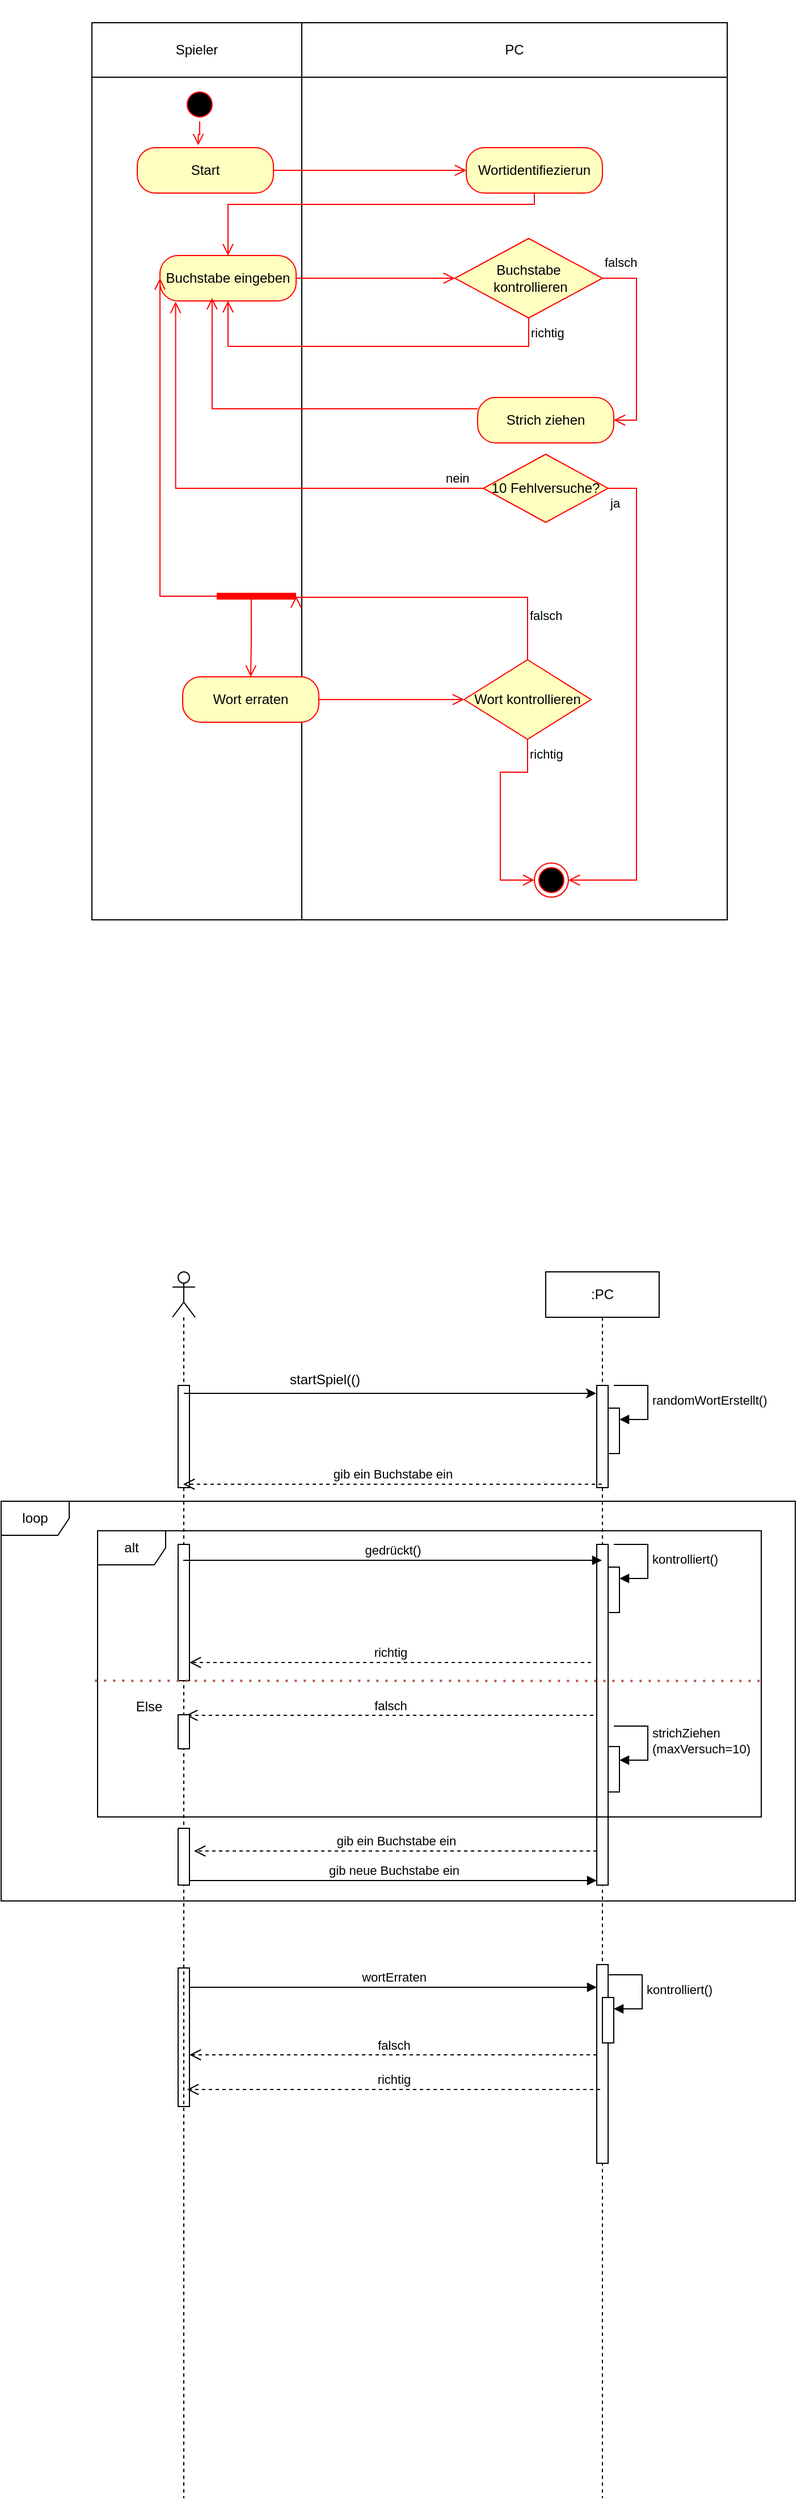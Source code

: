 <mxfile version="24.8.0">
  <diagram name="Sayfa -1" id="iScw7KTplINsJfF3ByA9">
    <mxGraphModel dx="338" dy="552" grid="1" gridSize="10" guides="1" tooltips="1" connect="1" arrows="1" fold="1" page="1" pageScale="1" pageWidth="827" pageHeight="1169" math="0" shadow="0">
      <root>
        <mxCell id="0" />
        <mxCell id="1" parent="0" />
        <mxCell id="SlZBRCtrslSZPi-aYwlS-21" value="" style="shape=table;html=1;whiteSpace=wrap;startSize=20;container=1;collapsible=0;childLayout=tableLayout;fillColor=none;swimlaneFillColor=#ffffff;strokeColor=none;" vertex="1" parent="1">
          <mxGeometry x="80" y="80" width="560" height="810" as="geometry" />
        </mxCell>
        <mxCell id="SlZBRCtrslSZPi-aYwlS-22" value="" style="shape=partialRectangle;html=1;whiteSpace=wrap;collapsible=0;dropTarget=0;pointerEvents=0;fillColor=none;top=0;left=0;bottom=0;right=0;points=[[0,0.5],[1,0.5]];portConstraint=eastwest;strokeColor=none;" vertex="1" parent="SlZBRCtrslSZPi-aYwlS-21">
          <mxGeometry y="20" width="560" height="48" as="geometry" />
        </mxCell>
        <mxCell id="SlZBRCtrslSZPi-aYwlS-24" value="Spieler" style="shape=partialRectangle;html=1;whiteSpace=wrap;connectable=0;fillColor=none;top=1;left=1;bottom=1;right=1;overflow=hidden;" vertex="1" parent="SlZBRCtrslSZPi-aYwlS-22">
          <mxGeometry width="185" height="48" as="geometry">
            <mxRectangle width="185" height="48" as="alternateBounds" />
          </mxGeometry>
        </mxCell>
        <mxCell id="SlZBRCtrslSZPi-aYwlS-25" value="PC" style="shape=partialRectangle;html=1;whiteSpace=wrap;connectable=0;fillColor=none;top=1;left=1;bottom=1;right=1;overflow=hidden;" vertex="1" parent="SlZBRCtrslSZPi-aYwlS-22">
          <mxGeometry x="185" width="375" height="48" as="geometry">
            <mxRectangle width="375" height="48" as="alternateBounds" />
          </mxGeometry>
        </mxCell>
        <mxCell id="SlZBRCtrslSZPi-aYwlS-26" value="" style="shape=partialRectangle;html=1;whiteSpace=wrap;collapsible=0;dropTarget=0;pointerEvents=0;fillColor=none;top=1;left=1;bottom=1;right=1;points=[[0,0.5],[1,0.5]];portConstraint=eastwest;" vertex="1" parent="SlZBRCtrslSZPi-aYwlS-21">
          <mxGeometry y="68" width="560" height="742" as="geometry" />
        </mxCell>
        <mxCell id="SlZBRCtrslSZPi-aYwlS-28" value="" style="shape=partialRectangle;html=1;whiteSpace=wrap;connectable=0;fillColor=none;top=1;left=1;bottom=1;right=1;overflow=hidden;" vertex="1" parent="SlZBRCtrslSZPi-aYwlS-26">
          <mxGeometry width="185" height="742" as="geometry">
            <mxRectangle width="185" height="742" as="alternateBounds" />
          </mxGeometry>
        </mxCell>
        <mxCell id="SlZBRCtrslSZPi-aYwlS-29" value="" style="shape=partialRectangle;html=1;whiteSpace=wrap;connectable=0;fillColor=none;top=1;left=1;bottom=1;right=1;overflow=hidden;" vertex="1" parent="SlZBRCtrslSZPi-aYwlS-26">
          <mxGeometry x="185" width="375" height="742" as="geometry">
            <mxRectangle width="375" height="742" as="alternateBounds" />
          </mxGeometry>
        </mxCell>
        <mxCell id="SlZBRCtrslSZPi-aYwlS-34" value="" style="ellipse;html=1;shape=startState;fillColor=#000000;strokeColor=#ff0000;" vertex="1" parent="1">
          <mxGeometry x="160" y="157" width="30" height="30" as="geometry" />
        </mxCell>
        <mxCell id="SlZBRCtrslSZPi-aYwlS-35" value="" style="edgeStyle=orthogonalEdgeStyle;html=1;verticalAlign=bottom;endArrow=open;endSize=8;strokeColor=#ff0000;rounded=0;entryX=0.448;entryY=-0.052;entryDx=0;entryDy=0;entryPerimeter=0;" edge="1" source="SlZBRCtrslSZPi-aYwlS-34" parent="1" target="SlZBRCtrslSZPi-aYwlS-36">
          <mxGeometry relative="1" as="geometry">
            <mxPoint x="175" y="247" as="targetPoint" />
          </mxGeometry>
        </mxCell>
        <mxCell id="SlZBRCtrslSZPi-aYwlS-36" value="Start" style="rounded=1;whiteSpace=wrap;html=1;arcSize=40;fontColor=#000000;fillColor=#ffffc0;strokeColor=#ff0000;" vertex="1" parent="1">
          <mxGeometry x="120" y="210" width="120" height="40" as="geometry" />
        </mxCell>
        <mxCell id="SlZBRCtrslSZPi-aYwlS-37" value="" style="edgeStyle=orthogonalEdgeStyle;html=1;verticalAlign=bottom;endArrow=open;endSize=8;strokeColor=#ff0000;rounded=0;" edge="1" source="SlZBRCtrslSZPi-aYwlS-36" parent="1" target="SlZBRCtrslSZPi-aYwlS-38">
          <mxGeometry relative="1" as="geometry">
            <mxPoint x="180" y="310" as="targetPoint" />
          </mxGeometry>
        </mxCell>
        <mxCell id="SlZBRCtrslSZPi-aYwlS-38" value="Wortidentifiezierun" style="rounded=1;whiteSpace=wrap;html=1;arcSize=40;fontColor=#000000;fillColor=#ffffc0;strokeColor=#ff0000;" vertex="1" parent="1">
          <mxGeometry x="410" y="210" width="120" height="40" as="geometry" />
        </mxCell>
        <mxCell id="SlZBRCtrslSZPi-aYwlS-39" value="" style="edgeStyle=orthogonalEdgeStyle;html=1;verticalAlign=bottom;endArrow=open;endSize=8;strokeColor=#ff0000;rounded=0;" edge="1" source="SlZBRCtrslSZPi-aYwlS-38" parent="1" target="SlZBRCtrslSZPi-aYwlS-40">
          <mxGeometry relative="1" as="geometry">
            <mxPoint x="470" y="310" as="targetPoint" />
            <Array as="points">
              <mxPoint x="470" y="260" />
              <mxPoint x="200" y="260" />
            </Array>
          </mxGeometry>
        </mxCell>
        <mxCell id="SlZBRCtrslSZPi-aYwlS-40" value="Buchstabe eingeben" style="rounded=1;whiteSpace=wrap;html=1;arcSize=40;fontColor=#000000;fillColor=#ffffc0;strokeColor=#ff0000;" vertex="1" parent="1">
          <mxGeometry x="140" y="305" width="120" height="40" as="geometry" />
        </mxCell>
        <mxCell id="SlZBRCtrslSZPi-aYwlS-41" value="" style="edgeStyle=orthogonalEdgeStyle;html=1;verticalAlign=bottom;endArrow=open;endSize=8;strokeColor=#ff0000;rounded=0;entryX=0;entryY=0.5;entryDx=0;entryDy=0;" edge="1" source="SlZBRCtrslSZPi-aYwlS-40" parent="1" target="SlZBRCtrslSZPi-aYwlS-42">
          <mxGeometry relative="1" as="geometry">
            <mxPoint x="200" y="405" as="targetPoint" />
          </mxGeometry>
        </mxCell>
        <mxCell id="SlZBRCtrslSZPi-aYwlS-42" value="Buchstabe&lt;div&gt;&amp;nbsp;kontrollieren&lt;/div&gt;" style="rhombus;whiteSpace=wrap;html=1;fontColor=#000000;fillColor=#ffffc0;strokeColor=#ff0000;" vertex="1" parent="1">
          <mxGeometry x="400" y="290" width="130" height="70" as="geometry" />
        </mxCell>
        <mxCell id="SlZBRCtrslSZPi-aYwlS-43" value="falsch" style="edgeStyle=orthogonalEdgeStyle;html=1;align=left;verticalAlign=bottom;endArrow=open;endSize=8;strokeColor=#ff0000;rounded=0;entryX=1;entryY=0.5;entryDx=0;entryDy=0;exitX=1;exitY=0.5;exitDx=0;exitDy=0;" edge="1" source="SlZBRCtrslSZPi-aYwlS-42" parent="1" target="SlZBRCtrslSZPi-aYwlS-45">
          <mxGeometry x="-1" y="5" relative="1" as="geometry">
            <mxPoint x="560" y="390" as="targetPoint" />
            <Array as="points">
              <mxPoint x="560" y="325" />
              <mxPoint x="560" y="450" />
            </Array>
            <mxPoint as="offset" />
          </mxGeometry>
        </mxCell>
        <mxCell id="SlZBRCtrslSZPi-aYwlS-44" value="richtig" style="edgeStyle=orthogonalEdgeStyle;html=1;align=left;verticalAlign=top;endArrow=open;endSize=8;strokeColor=#ff0000;rounded=0;entryX=0.5;entryY=1;entryDx=0;entryDy=0;" edge="1" source="SlZBRCtrslSZPi-aYwlS-42" parent="1" target="SlZBRCtrslSZPi-aYwlS-40">
          <mxGeometry x="-1" relative="1" as="geometry">
            <mxPoint x="440" y="415" as="targetPoint" />
            <Array as="points">
              <mxPoint x="465" y="385" />
              <mxPoint x="200" y="385" />
            </Array>
          </mxGeometry>
        </mxCell>
        <mxCell id="SlZBRCtrslSZPi-aYwlS-45" value="Strich ziehen" style="rounded=1;whiteSpace=wrap;html=1;arcSize=40;fontColor=#000000;fillColor=#ffffc0;strokeColor=#ff0000;" vertex="1" parent="1">
          <mxGeometry x="420" y="430" width="120" height="40" as="geometry" />
        </mxCell>
        <mxCell id="SlZBRCtrslSZPi-aYwlS-48" value="" style="edgeStyle=orthogonalEdgeStyle;html=1;align=left;verticalAlign=bottom;endArrow=open;endSize=8;strokeColor=#ff0000;rounded=0;exitX=0;exitY=0.5;exitDx=0;exitDy=0;entryX=0;entryY=0.5;entryDx=0;entryDy=0;exitPerimeter=0;" edge="1" source="SlZBRCtrslSZPi-aYwlS-60" parent="1" target="SlZBRCtrslSZPi-aYwlS-40">
          <mxGeometry x="-1" relative="1" as="geometry">
            <mxPoint x="340" y="430" as="targetPoint" />
            <mxPoint x="160" y="430" as="sourcePoint" />
            <Array as="points">
              <mxPoint x="140" y="605" />
            </Array>
          </mxGeometry>
        </mxCell>
        <mxCell id="SlZBRCtrslSZPi-aYwlS-49" value="" style="edgeStyle=orthogonalEdgeStyle;html=1;align=left;verticalAlign=top;endArrow=open;endSize=8;strokeColor=#ff0000;rounded=0;entryX=0.5;entryY=0;entryDx=0;entryDy=0;exitX=0.435;exitY=0.49;exitDx=0;exitDy=0;exitPerimeter=0;" edge="1" source="SlZBRCtrslSZPi-aYwlS-60" parent="1" target="SlZBRCtrslSZPi-aYwlS-50">
          <mxGeometry x="-1" relative="1" as="geometry">
            <mxPoint x="230" y="500" as="targetPoint" />
            <mxPoint x="230" y="440" as="sourcePoint" />
          </mxGeometry>
        </mxCell>
        <mxCell id="SlZBRCtrslSZPi-aYwlS-50" value="Wort erraten" style="rounded=1;whiteSpace=wrap;html=1;arcSize=40;fontColor=#000000;fillColor=#ffffc0;strokeColor=#ff0000;" vertex="1" parent="1">
          <mxGeometry x="160" y="676" width="120" height="40" as="geometry" />
        </mxCell>
        <mxCell id="SlZBRCtrslSZPi-aYwlS-51" value="" style="edgeStyle=orthogonalEdgeStyle;html=1;verticalAlign=bottom;endArrow=open;endSize=8;strokeColor=#ff0000;rounded=0;entryX=0;entryY=0.5;entryDx=0;entryDy=0;" edge="1" source="SlZBRCtrslSZPi-aYwlS-50" parent="1" target="SlZBRCtrslSZPi-aYwlS-52">
          <mxGeometry relative="1" as="geometry">
            <mxPoint x="220" y="600" as="targetPoint" />
          </mxGeometry>
        </mxCell>
        <mxCell id="SlZBRCtrslSZPi-aYwlS-52" value="Wort kontrollieren" style="rhombus;whiteSpace=wrap;html=1;fontColor=#000000;fillColor=#ffffc0;strokeColor=#ff0000;" vertex="1" parent="1">
          <mxGeometry x="408" y="661" width="112" height="70" as="geometry" />
        </mxCell>
        <mxCell id="SlZBRCtrslSZPi-aYwlS-53" value="falsch" style="edgeStyle=orthogonalEdgeStyle;html=1;align=left;verticalAlign=bottom;endArrow=open;endSize=8;strokeColor=#ff0000;rounded=0;entryX=1;entryY=0.5;entryDx=0;entryDy=0;exitX=0.5;exitY=0;exitDx=0;exitDy=0;entryPerimeter=0;" edge="1" source="SlZBRCtrslSZPi-aYwlS-52" parent="1" target="SlZBRCtrslSZPi-aYwlS-60">
          <mxGeometry x="-0.765" relative="1" as="geometry">
            <mxPoint x="270" y="420" as="targetPoint" />
            <Array as="points">
              <mxPoint x="464" y="606" />
            </Array>
            <mxPoint as="offset" />
          </mxGeometry>
        </mxCell>
        <mxCell id="SlZBRCtrslSZPi-aYwlS-54" value="richtig" style="edgeStyle=orthogonalEdgeStyle;html=1;align=left;verticalAlign=top;endArrow=open;endSize=8;strokeColor=#ff0000;rounded=0;entryX=0;entryY=0.5;entryDx=0;entryDy=0;exitX=0.5;exitY=1;exitDx=0;exitDy=0;" edge="1" source="SlZBRCtrslSZPi-aYwlS-52" parent="1">
          <mxGeometry x="-1" relative="1" as="geometry">
            <mxPoint x="470" y="855" as="targetPoint" />
            <Array as="points">
              <mxPoint x="464" y="760" />
              <mxPoint x="440" y="760" />
              <mxPoint x="440" y="855" />
            </Array>
          </mxGeometry>
        </mxCell>
        <mxCell id="SlZBRCtrslSZPi-aYwlS-55" value="" style="ellipse;html=1;shape=endState;fillColor=#000000;strokeColor=#ff0000;" vertex="1" parent="1">
          <mxGeometry x="470" y="840" width="30" height="30" as="geometry" />
        </mxCell>
        <mxCell id="SlZBRCtrslSZPi-aYwlS-60" value="" style="shape=line;html=1;strokeWidth=6;strokeColor=#ff0000;" vertex="1" parent="1">
          <mxGeometry x="190" y="600" width="70" height="10" as="geometry" />
        </mxCell>
        <mxCell id="SlZBRCtrslSZPi-aYwlS-68" value="10 Fehlversuche?" style="rhombus;whiteSpace=wrap;html=1;fontColor=#000000;fillColor=#ffffc0;strokeColor=#ff0000;" vertex="1" parent="1">
          <mxGeometry x="425" y="480" width="110" height="60" as="geometry" />
        </mxCell>
        <mxCell id="SlZBRCtrslSZPi-aYwlS-69" value="nein" style="edgeStyle=orthogonalEdgeStyle;html=1;align=left;verticalAlign=bottom;endArrow=open;endSize=8;strokeColor=#ff0000;rounded=0;exitX=0;exitY=0.5;exitDx=0;exitDy=0;entryX=0.115;entryY=1.017;entryDx=0;entryDy=0;entryPerimeter=0;" edge="1" source="SlZBRCtrslSZPi-aYwlS-68" parent="1" target="SlZBRCtrslSZPi-aYwlS-40">
          <mxGeometry x="-0.839" relative="1" as="geometry">
            <mxPoint x="580" y="520" as="targetPoint" />
            <mxPoint as="offset" />
          </mxGeometry>
        </mxCell>
        <mxCell id="SlZBRCtrslSZPi-aYwlS-70" value="ja" style="edgeStyle=orthogonalEdgeStyle;html=1;align=left;verticalAlign=top;endArrow=open;endSize=8;strokeColor=#ff0000;rounded=0;entryX=1;entryY=0.5;entryDx=0;entryDy=0;exitX=1;exitY=0.5;exitDx=0;exitDy=0;" edge="1" source="SlZBRCtrslSZPi-aYwlS-68" parent="1">
          <mxGeometry x="-1" relative="1" as="geometry">
            <mxPoint x="500" y="855" as="targetPoint" />
            <Array as="points">
              <mxPoint x="560" y="510" />
              <mxPoint x="560" y="855" />
            </Array>
          </mxGeometry>
        </mxCell>
        <mxCell id="SlZBRCtrslSZPi-aYwlS-71" value="" style="edgeStyle=orthogonalEdgeStyle;html=1;align=left;verticalAlign=top;endArrow=open;endSize=8;strokeColor=#ff0000;rounded=0;entryX=0.383;entryY=0.934;entryDx=0;entryDy=0;exitX=0;exitY=0.25;exitDx=0;exitDy=0;entryPerimeter=0;" edge="1" parent="1" source="SlZBRCtrslSZPi-aYwlS-45" target="SlZBRCtrslSZPi-aYwlS-40">
          <mxGeometry x="-0.212" y="-35" relative="1" as="geometry">
            <mxPoint x="160.0" y="330.0" as="targetPoint" />
            <mxPoint x="402.92" y="437.64" as="sourcePoint" />
            <Array as="points">
              <mxPoint x="186" y="440" />
            </Array>
            <mxPoint as="offset" />
          </mxGeometry>
        </mxCell>
        <mxCell id="SlZBRCtrslSZPi-aYwlS-96" value=":PC" style="shape=umlLifeline;perimeter=lifelinePerimeter;whiteSpace=wrap;html=1;container=1;dropTarget=0;collapsible=0;recursiveResize=0;outlineConnect=0;portConstraint=eastwest;newEdgeStyle={&quot;curved&quot;:0,&quot;rounded&quot;:0};" vertex="1" parent="1">
          <mxGeometry x="480" y="1200" width="100" height="1080" as="geometry" />
        </mxCell>
        <mxCell id="SlZBRCtrslSZPi-aYwlS-98" value="" style="html=1;points=[[0,0,0,0,5],[0,1,0,0,-5],[1,0,0,0,5],[1,1,0,0,-5]];perimeter=orthogonalPerimeter;outlineConnect=0;targetShapes=umlLifeline;portConstraint=eastwest;newEdgeStyle={&quot;curved&quot;:0,&quot;rounded&quot;:0};" vertex="1" parent="SlZBRCtrslSZPi-aYwlS-96">
          <mxGeometry x="45" y="100" width="10" height="90" as="geometry" />
        </mxCell>
        <mxCell id="SlZBRCtrslSZPi-aYwlS-103" value="" style="html=1;points=[[0,0,0,0,5],[0,1,0,0,-5],[1,0,0,0,5],[1,1,0,0,-5]];perimeter=orthogonalPerimeter;outlineConnect=0;targetShapes=umlLifeline;portConstraint=eastwest;newEdgeStyle={&quot;curved&quot;:0,&quot;rounded&quot;:0};" vertex="1" parent="SlZBRCtrslSZPi-aYwlS-96">
          <mxGeometry x="55" y="120" width="10" height="40" as="geometry" />
        </mxCell>
        <mxCell id="SlZBRCtrslSZPi-aYwlS-104" value="randomWortErstellt()" style="html=1;align=left;spacingLeft=2;endArrow=block;rounded=0;edgeStyle=orthogonalEdgeStyle;curved=0;rounded=0;" edge="1" target="SlZBRCtrslSZPi-aYwlS-103" parent="SlZBRCtrslSZPi-aYwlS-96">
          <mxGeometry relative="1" as="geometry">
            <mxPoint x="60" y="100" as="sourcePoint" />
            <Array as="points">
              <mxPoint x="90" y="130" />
            </Array>
          </mxGeometry>
        </mxCell>
        <mxCell id="SlZBRCtrslSZPi-aYwlS-108" value="" style="html=1;points=[[0,0,0,0,5],[0,1,0,0,-5],[1,0,0,0,5],[1,1,0,0,-5]];perimeter=orthogonalPerimeter;outlineConnect=0;targetShapes=umlLifeline;portConstraint=eastwest;newEdgeStyle={&quot;curved&quot;:0,&quot;rounded&quot;:0};" vertex="1" parent="SlZBRCtrslSZPi-aYwlS-96">
          <mxGeometry x="45" y="240" width="10" height="300" as="geometry" />
        </mxCell>
        <mxCell id="SlZBRCtrslSZPi-aYwlS-112" value="" style="html=1;points=[[0,0,0,0,5],[0,1,0,0,-5],[1,0,0,0,5],[1,1,0,0,-5]];perimeter=orthogonalPerimeter;outlineConnect=0;targetShapes=umlLifeline;portConstraint=eastwest;newEdgeStyle={&quot;curved&quot;:0,&quot;rounded&quot;:0};" vertex="1" parent="SlZBRCtrslSZPi-aYwlS-96">
          <mxGeometry x="55" y="260" width="10" height="40" as="geometry" />
        </mxCell>
        <mxCell id="SlZBRCtrslSZPi-aYwlS-113" value="kontrolliert()" style="html=1;align=left;spacingLeft=2;endArrow=block;rounded=0;edgeStyle=orthogonalEdgeStyle;curved=0;rounded=0;" edge="1" target="SlZBRCtrslSZPi-aYwlS-112" parent="SlZBRCtrslSZPi-aYwlS-96">
          <mxGeometry relative="1" as="geometry">
            <mxPoint x="60" y="240" as="sourcePoint" />
            <Array as="points">
              <mxPoint x="90" y="270" />
            </Array>
          </mxGeometry>
        </mxCell>
        <mxCell id="SlZBRCtrslSZPi-aYwlS-130" value="" style="html=1;points=[[0,0,0,0,5],[0,1,0,0,-5],[1,0,0,0,5],[1,1,0,0,-5]];perimeter=orthogonalPerimeter;outlineConnect=0;targetShapes=umlLifeline;portConstraint=eastwest;newEdgeStyle={&quot;curved&quot;:0,&quot;rounded&quot;:0};" vertex="1" parent="SlZBRCtrslSZPi-aYwlS-96">
          <mxGeometry x="55" y="418" width="10" height="40" as="geometry" />
        </mxCell>
        <mxCell id="SlZBRCtrslSZPi-aYwlS-131" value="strichZiehen&lt;div&gt;(maxVersuch=10)&lt;/div&gt;" style="html=1;align=left;spacingLeft=2;endArrow=block;rounded=0;edgeStyle=orthogonalEdgeStyle;curved=0;rounded=0;" edge="1" parent="SlZBRCtrslSZPi-aYwlS-96">
          <mxGeometry relative="1" as="geometry">
            <mxPoint x="60" y="400" as="sourcePoint" />
            <Array as="points">
              <mxPoint x="90" y="430" />
            </Array>
            <mxPoint x="65" y="430" as="targetPoint" />
          </mxGeometry>
        </mxCell>
        <mxCell id="SlZBRCtrslSZPi-aYwlS-120" value="" style="html=1;points=[[0,0,0,0,5],[0,1,0,0,-5],[1,0,0,0,5],[1,1,0,0,-5]];perimeter=orthogonalPerimeter;outlineConnect=0;targetShapes=umlLifeline;portConstraint=eastwest;newEdgeStyle={&quot;curved&quot;:0,&quot;rounded&quot;:0};" vertex="1" parent="SlZBRCtrslSZPi-aYwlS-96">
          <mxGeometry x="45" y="610" width="10" height="175" as="geometry" />
        </mxCell>
        <mxCell id="SlZBRCtrslSZPi-aYwlS-138" value="" style="html=1;points=[[0,0,0,0,5],[0,1,0,0,-5],[1,0,0,0,5],[1,1,0,0,-5]];perimeter=orthogonalPerimeter;outlineConnect=0;targetShapes=umlLifeline;portConstraint=eastwest;newEdgeStyle={&quot;curved&quot;:0,&quot;rounded&quot;:0};" vertex="1" parent="SlZBRCtrslSZPi-aYwlS-96">
          <mxGeometry x="50" y="639" width="10" height="40" as="geometry" />
        </mxCell>
        <mxCell id="SlZBRCtrslSZPi-aYwlS-139" value="kontrolliert()" style="html=1;align=left;spacingLeft=2;endArrow=block;rounded=0;edgeStyle=orthogonalEdgeStyle;curved=0;rounded=0;" edge="1" target="SlZBRCtrslSZPi-aYwlS-138" parent="SlZBRCtrslSZPi-aYwlS-96">
          <mxGeometry relative="1" as="geometry">
            <mxPoint x="55" y="619" as="sourcePoint" />
            <Array as="points">
              <mxPoint x="85" y="649" />
            </Array>
          </mxGeometry>
        </mxCell>
        <mxCell id="SlZBRCtrslSZPi-aYwlS-117" value="" style="html=1;points=[[0,0,0,0,5],[0,1,0,0,-5],[1,0,0,0,5],[1,1,0,0,-5]];perimeter=orthogonalPerimeter;outlineConnect=0;targetShapes=umlLifeline;portConstraint=eastwest;newEdgeStyle={&quot;curved&quot;:0,&quot;rounded&quot;:0};" vertex="1" parent="SlZBRCtrslSZPi-aYwlS-96">
          <mxGeometry x="-324" y="613" width="10" height="122" as="geometry" />
        </mxCell>
        <mxCell id="SlZBRCtrslSZPi-aYwlS-119" value="wortErraten" style="html=1;verticalAlign=bottom;endArrow=block;curved=0;rounded=0;" edge="1" parent="SlZBRCtrslSZPi-aYwlS-96">
          <mxGeometry width="80" relative="1" as="geometry">
            <mxPoint x="-314" y="630" as="sourcePoint" />
            <mxPoint x="45" y="630" as="targetPoint" />
          </mxGeometry>
        </mxCell>
        <mxCell id="SlZBRCtrslSZPi-aYwlS-141" value="richtig" style="html=1;verticalAlign=bottom;endArrow=open;dashed=1;endSize=8;curved=0;rounded=0;" edge="1" parent="SlZBRCtrslSZPi-aYwlS-96">
          <mxGeometry relative="1" as="geometry">
            <mxPoint x="48" y="720" as="sourcePoint" />
            <mxPoint x="-316.071" y="720" as="targetPoint" />
          </mxGeometry>
        </mxCell>
        <mxCell id="SlZBRCtrslSZPi-aYwlS-142" value="falsch" style="html=1;verticalAlign=bottom;endArrow=open;dashed=1;endSize=8;curved=0;rounded=0;" edge="1" parent="SlZBRCtrslSZPi-aYwlS-96">
          <mxGeometry relative="1" as="geometry">
            <mxPoint x="45" y="689.5" as="sourcePoint" />
            <mxPoint x="-314" y="689.5" as="targetPoint" />
          </mxGeometry>
        </mxCell>
        <mxCell id="SlZBRCtrslSZPi-aYwlS-99" value="" style="shape=umlLifeline;perimeter=lifelinePerimeter;whiteSpace=wrap;html=1;container=1;dropTarget=0;collapsible=0;recursiveResize=0;outlineConnect=0;portConstraint=eastwest;newEdgeStyle={&quot;curved&quot;:0,&quot;rounded&quot;:0};participant=umlActor;" vertex="1" parent="1">
          <mxGeometry x="151" y="1200" width="20" height="1080" as="geometry" />
        </mxCell>
        <mxCell id="SlZBRCtrslSZPi-aYwlS-100" value="" style="html=1;points=[[0,0,0,0,5],[0,1,0,0,-5],[1,0,0,0,5],[1,1,0,0,-5]];perimeter=orthogonalPerimeter;outlineConnect=0;targetShapes=umlLifeline;portConstraint=eastwest;newEdgeStyle={&quot;curved&quot;:0,&quot;rounded&quot;:0};" vertex="1" parent="SlZBRCtrslSZPi-aYwlS-99">
          <mxGeometry x="5" y="100" width="10" height="90" as="geometry" />
        </mxCell>
        <mxCell id="SlZBRCtrslSZPi-aYwlS-106" value="" style="html=1;points=[[0,0,0,0,5],[0,1,0,0,-5],[1,0,0,0,5],[1,1,0,0,-5]];perimeter=orthogonalPerimeter;outlineConnect=0;targetShapes=umlLifeline;portConstraint=eastwest;newEdgeStyle={&quot;curved&quot;:0,&quot;rounded&quot;:0};" vertex="1" parent="SlZBRCtrslSZPi-aYwlS-99">
          <mxGeometry x="5" y="240" width="10" height="120" as="geometry" />
        </mxCell>
        <mxCell id="SlZBRCtrslSZPi-aYwlS-147" value="" style="html=1;points=[[0,0,0,0,5],[0,1,0,0,-5],[1,0,0,0,5],[1,1,0,0,-5]];perimeter=orthogonalPerimeter;outlineConnect=0;targetShapes=umlLifeline;portConstraint=eastwest;newEdgeStyle={&quot;curved&quot;:0,&quot;rounded&quot;:0};" vertex="1" parent="SlZBRCtrslSZPi-aYwlS-99">
          <mxGeometry x="5" y="490" width="10" height="50" as="geometry" />
        </mxCell>
        <mxCell id="SlZBRCtrslSZPi-aYwlS-101" value="" style="endArrow=classic;html=1;rounded=0;" edge="1" parent="1">
          <mxGeometry width="50" height="50" relative="1" as="geometry">
            <mxPoint x="161" y="1307" as="sourcePoint" />
            <mxPoint x="524.5" y="1307" as="targetPoint" />
          </mxGeometry>
        </mxCell>
        <mxCell id="SlZBRCtrslSZPi-aYwlS-102" value="startSpiel(()" style="text;html=1;align=center;verticalAlign=middle;resizable=0;points=[];autosize=1;strokeColor=none;fillColor=none;" vertex="1" parent="1">
          <mxGeometry x="240" y="1280" width="90" height="30" as="geometry" />
        </mxCell>
        <mxCell id="SlZBRCtrslSZPi-aYwlS-105" value="gib ein Buchstabe ein" style="html=1;verticalAlign=bottom;endArrow=open;dashed=1;endSize=8;curved=0;rounded=0;" edge="1" parent="1">
          <mxGeometry relative="1" as="geometry">
            <mxPoint x="529.5" y="1387" as="sourcePoint" />
            <mxPoint x="160.5" y="1387" as="targetPoint" />
          </mxGeometry>
        </mxCell>
        <mxCell id="SlZBRCtrslSZPi-aYwlS-107" value="gedrückt()" style="html=1;verticalAlign=bottom;endArrow=block;curved=0;rounded=0;" edge="1" parent="1">
          <mxGeometry width="80" relative="1" as="geometry">
            <mxPoint x="160.5" y="1454" as="sourcePoint" />
            <mxPoint x="529.5" y="1454" as="targetPoint" />
          </mxGeometry>
        </mxCell>
        <mxCell id="SlZBRCtrslSZPi-aYwlS-115" value="richtig" style="html=1;verticalAlign=bottom;endArrow=open;dashed=1;endSize=8;curved=0;rounded=0;" edge="1" parent="1">
          <mxGeometry relative="1" as="geometry">
            <mxPoint x="520" y="1544" as="sourcePoint" />
            <mxPoint x="166" y="1544" as="targetPoint" />
          </mxGeometry>
        </mxCell>
        <mxCell id="SlZBRCtrslSZPi-aYwlS-116" value="falsch" style="html=1;verticalAlign=bottom;endArrow=open;dashed=1;endSize=8;curved=0;rounded=0;" edge="1" parent="1">
          <mxGeometry relative="1" as="geometry">
            <mxPoint x="522" y="1590.5" as="sourcePoint" />
            <mxPoint x="163" y="1590.5" as="targetPoint" />
          </mxGeometry>
        </mxCell>
        <mxCell id="SlZBRCtrslSZPi-aYwlS-133" value="loop" style="shape=umlFrame;whiteSpace=wrap;html=1;pointerEvents=0;" vertex="1" parent="1">
          <mxGeometry y="1402" width="700" height="352" as="geometry" />
        </mxCell>
        <mxCell id="SlZBRCtrslSZPi-aYwlS-135" value="" style="html=1;points=[[0,0,0,0,5],[0,1,0,0,-5],[1,0,0,0,5],[1,1,0,0,-5]];perimeter=orthogonalPerimeter;outlineConnect=0;targetShapes=umlLifeline;portConstraint=eastwest;newEdgeStyle={&quot;curved&quot;:0,&quot;rounded&quot;:0};" vertex="1" parent="1">
          <mxGeometry x="156" y="1590" width="10" height="30" as="geometry" />
        </mxCell>
        <mxCell id="SlZBRCtrslSZPi-aYwlS-143" value="alt" style="shape=umlFrame;whiteSpace=wrap;html=1;pointerEvents=0;" vertex="1" parent="1">
          <mxGeometry x="85" y="1428" width="585" height="252" as="geometry" />
        </mxCell>
        <mxCell id="SlZBRCtrslSZPi-aYwlS-144" value="" style="endArrow=none;dashed=1;html=1;dashPattern=1 3;strokeWidth=2;rounded=0;entryX=0.998;entryY=0.525;entryDx=0;entryDy=0;entryPerimeter=0;exitX=-0.004;exitY=0.524;exitDx=0;exitDy=0;exitPerimeter=0;fillColor=#f8cecc;strokeColor=#b85450;" edge="1" parent="1" source="SlZBRCtrslSZPi-aYwlS-143" target="SlZBRCtrslSZPi-aYwlS-143">
          <mxGeometry width="50" height="50" relative="1" as="geometry">
            <mxPoint x="120.0" y="1571.8" as="sourcePoint" />
            <mxPoint x="669.45" y="1567" as="targetPoint" />
          </mxGeometry>
        </mxCell>
        <mxCell id="SlZBRCtrslSZPi-aYwlS-145" value="Else" style="text;html=1;align=center;verticalAlign=middle;resizable=0;points=[];autosize=1;strokeColor=none;fillColor=none;" vertex="1" parent="1">
          <mxGeometry x="105" y="1568" width="50" height="30" as="geometry" />
        </mxCell>
        <mxCell id="SlZBRCtrslSZPi-aYwlS-148" value="gib ein Buchstabe ein" style="html=1;verticalAlign=bottom;endArrow=open;dashed=1;endSize=8;curved=0;rounded=0;" edge="1" parent="1">
          <mxGeometry relative="1" as="geometry">
            <mxPoint x="525" y="1710" as="sourcePoint" />
            <mxPoint x="170" y="1710" as="targetPoint" />
          </mxGeometry>
        </mxCell>
        <mxCell id="SlZBRCtrslSZPi-aYwlS-149" value="gib neue Buchstabe ein" style="html=1;verticalAlign=bottom;endArrow=block;curved=0;rounded=0;" edge="1" parent="1">
          <mxGeometry width="80" relative="1" as="geometry">
            <mxPoint x="166" y="1736" as="sourcePoint" />
            <mxPoint x="525" y="1736" as="targetPoint" />
          </mxGeometry>
        </mxCell>
      </root>
    </mxGraphModel>
  </diagram>
</mxfile>
